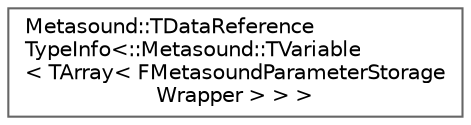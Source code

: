digraph "Graphical Class Hierarchy"
{
 // INTERACTIVE_SVG=YES
 // LATEX_PDF_SIZE
  bgcolor="transparent";
  edge [fontname=Helvetica,fontsize=10,labelfontname=Helvetica,labelfontsize=10];
  node [fontname=Helvetica,fontsize=10,shape=box,height=0.2,width=0.4];
  rankdir="LR";
  Node0 [id="Node000000",label="Metasound::TDataReference\lTypeInfo\<::Metasound::TVariable\l\< TArray\< FMetasoundParameterStorage\lWrapper \> \> \>",height=0.2,width=0.4,color="grey40", fillcolor="white", style="filled",URL="$d9/d18/struct_1_1Metasound_1_1TDataReferenceTypeInfo_3_1_1Metasound_1_1TVariable_3_01TArray_3_01FMetaso5323b1483b26f8fb364c18305dbb49ac.html",tooltip=" "];
}
